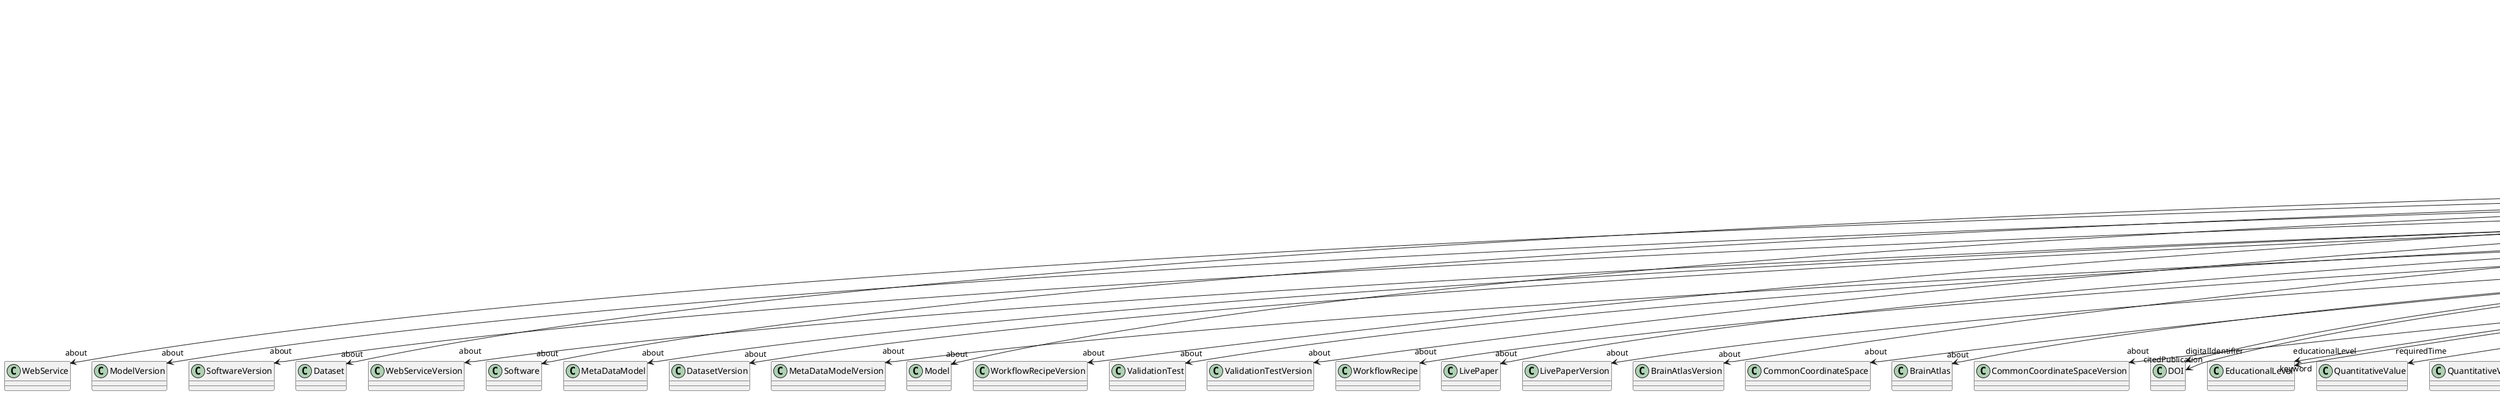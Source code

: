 @startuml
class LearningResource {
+about
+digitalIdentifier
+educationalLevel
+learningOutcome
+order
+prerequisite
+requiredTime
+topic
+type
+abstract
+author
+citedPublication
+copyright
+creationDate
+custodian
+editor
+funding
+IRI
+keyword
+license
+modificationDate
+name
+publicationDate
+publisher
+versionIdentifier

}
LearningResource -d-> "about" WebService
LearningResource -d-> "about" ModelVersion
LearningResource -d-> "about" SoftwareVersion
LearningResource -d-> "about" Dataset
LearningResource -d-> "about" WebServiceVersion
LearningResource -d-> "about" Software
LearningResource -d-> "about" MetaDataModel
LearningResource -d-> "about" DatasetVersion
LearningResource -d-> "about" MetaDataModelVersion
LearningResource -d-> "about" Model
LearningResource -d-> "about" WorkflowRecipeVersion
LearningResource -d-> "about" ValidationTest
LearningResource -d-> "about" ValidationTestVersion
LearningResource -d-> "about" WorkflowRecipe
LearningResource -d-> "about" LivePaper
LearningResource -d-> "about" LivePaperVersion
LearningResource -d-> "about" BrainAtlasVersion
LearningResource -d-> "about" CommonCoordinateSpace
LearningResource -d-> "about" BrainAtlas
LearningResource -d-> "about" CommonCoordinateSpaceVersion
LearningResource -d-> "digitalIdentifier" DOI
LearningResource -d-> "educationalLevel" EducationalLevel
LearningResource -d-> "requiredTime" QuantitativeValue
LearningResource -d-> "requiredTime" QuantitativeValueRange
LearningResource -d-> "type" LearningResourceType
LearningResource -d-> "author" Person
LearningResource -d-> "author" Consortium
LearningResource -d-> "author" Organization
LearningResource -d-> "citedPublication" DOI
LearningResource -d-> "citedPublication" ISBN
LearningResource -d-> "copyright" Copyright
LearningResource -d-> "custodian" Person
LearningResource -d-> "custodian" Consortium
LearningResource -d-> "custodian" Organization
LearningResource -d-> "editor" Person
LearningResource -d-> "funding" Funding
LearningResource -d-> "keyword" ActionStatusType
LearningResource -d-> "keyword" ModelAbstractionLevel
LearningResource -d-> "keyword" CellCultureType
LearningResource -d-> "keyword" AnatomicalPlane
LearningResource -d-> "keyword" AgeCategory
LearningResource -d-> "keyword" TissueSampleAttribute
LearningResource -d-> "keyword" Handedness
LearningResource -d-> "keyword" EthicsAssessment
LearningResource -d-> "keyword" LearningResourceType
LearningResource -d-> "keyword" BiologicalSex
LearningResource -d-> "keyword" ContributionType
LearningResource -d-> "keyword" TermSuggestion
LearningResource -d-> "keyword" EducationalLevel
LearningResource -d-> "keyword" OperatingDevice
LearningResource -d-> "keyword" AnnotationType
LearningResource -d-> "keyword" StimulationApproach
LearningResource -d-> "keyword" Language
LearningResource -d-> "keyword" TactileStimulusType
LearningResource -d-> "keyword" SubcellularEntity
LearningResource -d-> "keyword" OrganismSubstance
LearningResource -d-> "keyword" CellType
LearningResource -d-> "keyword" UBERONParcellation
LearningResource -d-> "keyword" VisualStimulusType
LearningResource -d-> "keyword" CriteriaQualityType
LearningResource -d-> "keyword" SetupType
LearningResource -d-> "keyword" GustatoryStimulusType
LearningResource -d-> "keyword" FileUsageRole
LearningResource -d-> "keyword" Laterality
LearningResource -d-> "keyword" AnatomicalAxesOrientation
LearningResource -d-> "keyword" MolecularEntity
LearningResource -d-> "keyword" FileRepositoryType
LearningResource -d-> "keyword" MeasuredQuantity
LearningResource -d-> "keyword" ElectricalStimulusType
LearningResource -d-> "keyword" MetaDataModelType
LearningResource -d-> "keyword" ExperimentalApproach
LearningResource -d-> "keyword" QualitativeOverlap
LearningResource -d-> "keyword" SoftwareApplicationCategory
LearningResource -d-> "keyword" PreparationType
LearningResource -d-> "keyword" StimulationTechnique
LearningResource -d-> "keyword" GeneticStrainType
LearningResource -d-> "keyword" Service
LearningResource -d-> "keyword" PatchClampVariation
LearningResource -d-> "keyword" Organ
LearningResource -d-> "keyword" SoftwareFeature
LearningResource -d-> "keyword" AtlasType
LearningResource -d-> "keyword" BreedingType
LearningResource -d-> "keyword" AnalysisTechnique
LearningResource -d-> "keyword" DataType
LearningResource -d-> "keyword" CranialWindowReinforcementType
LearningResource -d-> "keyword" TissueSampleType
LearningResource -d-> "keyword" ModelScope
LearningResource -d-> "keyword" AnnotationCriteriaType
LearningResource -d-> "keyword" DiseaseModel
LearningResource -d-> "keyword" Technique
LearningResource -d-> "keyword" SubjectAttribute
LearningResource -d-> "keyword" OlfactoryStimulusType
LearningResource -d-> "keyword" Species
LearningResource -d-> "keyword" ChemicalMixtureType
LearningResource -d-> "keyword" ProgrammingLanguage
LearningResource -d-> "keyword" Terminology
LearningResource -d-> "keyword" OrganismSystem
LearningResource -d-> "keyword" ProductAccessibility
LearningResource -d-> "keyword" UnitOfMeasurement
LearningResource -d-> "keyword" BiologicalOrder
LearningResource -d-> "keyword" TypeOfUncertainty
LearningResource -d-> "keyword" OperatingSystem
LearningResource -d-> "keyword" CranialWindowConstructionType
LearningResource -d-> "keyword" OpticalStimulusType
LearningResource -d-> "keyword" DifferenceMeasure
LearningResource -d-> "keyword" FileBundleGrouping
LearningResource -d-> "keyword" Disease
LearningResource -d-> "keyword" DeviceType
LearningResource -d-> "keyword" SemanticDataType
LearningResource -d-> "keyword" AuditoryStimulusType
LearningResource -d-> "license" License
LearningResource -d-> "publisher" Person
LearningResource -d-> "publisher" Consortium
LearningResource -d-> "publisher" Organization

@enduml